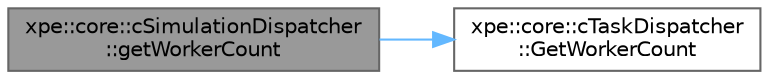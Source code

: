 digraph "xpe::core::cSimulationDispatcher::getWorkerCount"
{
 // LATEX_PDF_SIZE
  bgcolor="transparent";
  edge [fontname=Helvetica,fontsize=10,labelfontname=Helvetica,labelfontsize=10];
  node [fontname=Helvetica,fontsize=10,shape=box,height=0.2,width=0.4];
  rankdir="LR";
  Node1 [id="Node000001",label="xpe::core::cSimulationDispatcher\l::getWorkerCount",height=0.2,width=0.4,color="gray40", fillcolor="grey60", style="filled", fontcolor="black",tooltip=" "];
  Node1 -> Node2 [id="edge1_Node000001_Node000002",color="steelblue1",style="solid",tooltip=" "];
  Node2 [id="Node000002",label="xpe::core::cTaskDispatcher\l::GetWorkerCount",height=0.2,width=0.4,color="grey40", fillcolor="white", style="filled",URL="$classxpe_1_1core_1_1c_task_dispatcher.html#a49bf69fb2bde1506378fb05c6c9442a7",tooltip=" "];
}
